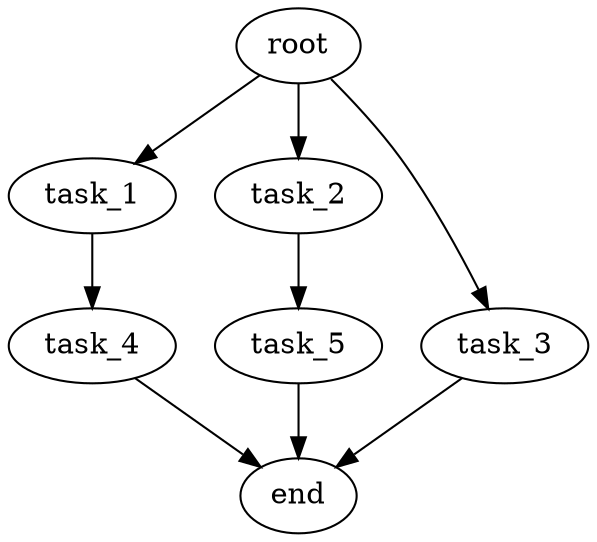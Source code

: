 digraph G {
  root [size="0.000000e+00"];
  task_1 [size="6.095219e+10"];
  task_2 [size="1.719675e+10"];
  task_3 [size="7.293977e+10"];
  task_4 [size="1.642391e+10"];
  task_5 [size="3.800760e+10"];
  end [size="0.000000e+00"];

  root -> task_1 [size="1.000000e-12"];
  root -> task_2 [size="1.000000e-12"];
  root -> task_3 [size="1.000000e-12"];
  task_1 -> task_4 [size="1.642391e+08"];
  task_2 -> task_5 [size="3.800760e+08"];
  task_3 -> end [size="1.000000e-12"];
  task_4 -> end [size="1.000000e-12"];
  task_5 -> end [size="1.000000e-12"];
}
